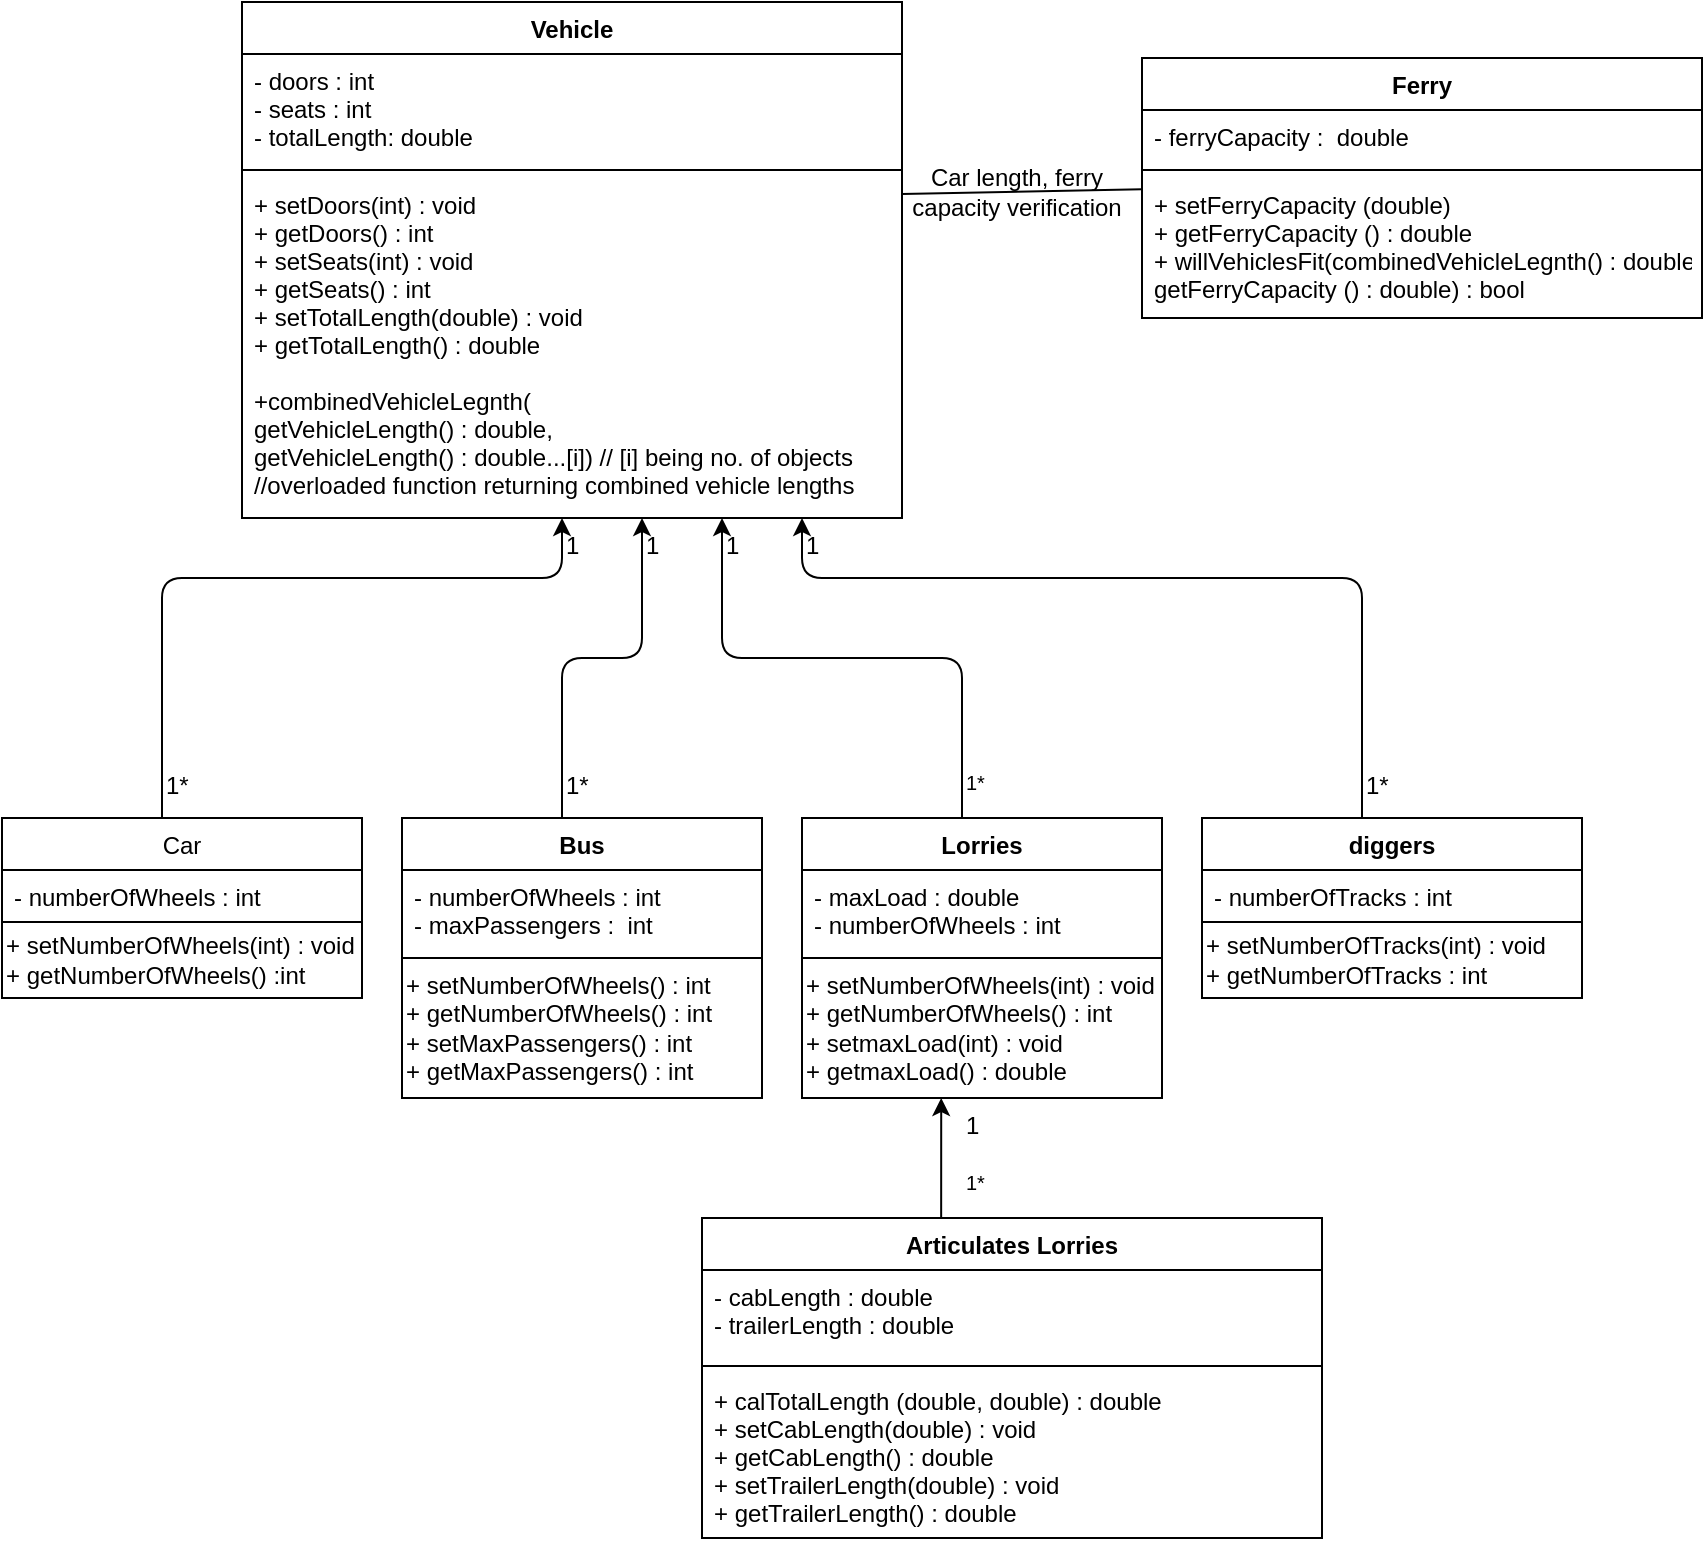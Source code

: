 <mxfile version="12.7.4" type="github">
  <diagram id="SVsXcqqRXmWgpmADdaAt" name="Page-1">
    <mxGraphModel dx="1185" dy="662" grid="1" gridSize="10" guides="1" tooltips="1" connect="1" arrows="1" fold="1" page="1" pageScale="1" pageWidth="850" pageHeight="1100" math="0" shadow="0">
      <root>
        <mxCell id="0" />
        <mxCell id="1" parent="0" />
        <mxCell id="eGB27aKzizbsrl1qI4jq-1" value="Vehicle" style="swimlane;fontStyle=1;align=center;verticalAlign=top;childLayout=stackLayout;horizontal=1;startSize=26;horizontalStack=0;resizeParent=1;resizeParentMax=0;resizeLast=0;collapsible=1;marginBottom=0;" parent="1" vertex="1">
          <mxGeometry x="120" width="330" height="258" as="geometry">
            <mxRectangle x="40" y="40" width="70" height="26" as="alternateBounds" />
          </mxGeometry>
        </mxCell>
        <mxCell id="eGB27aKzizbsrl1qI4jq-2" value="- doors : int&#xa;- seats : int&#xa;- totalLength: double" style="text;strokeColor=none;fillColor=none;align=left;verticalAlign=top;spacingLeft=4;spacingRight=4;overflow=hidden;rotatable=0;points=[[0,0.5],[1,0.5]];portConstraint=eastwest;" parent="eGB27aKzizbsrl1qI4jq-1" vertex="1">
          <mxGeometry y="26" width="330" height="54" as="geometry" />
        </mxCell>
        <mxCell id="eGB27aKzizbsrl1qI4jq-3" value="" style="line;strokeWidth=1;fillColor=none;align=left;verticalAlign=middle;spacingTop=-1;spacingLeft=3;spacingRight=3;rotatable=0;labelPosition=right;points=[];portConstraint=eastwest;" parent="eGB27aKzizbsrl1qI4jq-1" vertex="1">
          <mxGeometry y="80" width="330" height="8" as="geometry" />
        </mxCell>
        <mxCell id="eGB27aKzizbsrl1qI4jq-4" value="+ setDoors(int) : void&#xa;+ getDoors() : int&#xa;+ setSeats(int) : void&#xa;+ getSeats() : int&#xa;+ setTotalLength(double) : void&#xa;+ getTotalLength() : double&#xa;&#xa;+combinedVehicleLegnth(&#xa;getVehicleLength() : double, &#xa;getVehicleLength() : double...[i]) // [i] being no. of objects&#xa;//overloaded function returning combined vehicle lengths&#xa; " style="text;strokeColor=none;fillColor=none;align=left;verticalAlign=top;spacingLeft=4;spacingRight=4;overflow=hidden;rotatable=0;points=[[0,0.5],[1,0.5]];portConstraint=eastwest;" parent="eGB27aKzizbsrl1qI4jq-1" vertex="1">
          <mxGeometry y="88" width="330" height="170" as="geometry" />
        </mxCell>
        <mxCell id="eGB27aKzizbsrl1qI4jq-37" value="Car" style="swimlane;fontStyle=0;childLayout=stackLayout;horizontal=1;startSize=26;fillColor=none;horizontalStack=0;resizeParent=1;resizeParentMax=0;resizeLast=0;collapsible=1;marginBottom=0;" parent="1" vertex="1">
          <mxGeometry y="408" width="180" height="52" as="geometry" />
        </mxCell>
        <mxCell id="eGB27aKzizbsrl1qI4jq-38" value="- numberOfWheels : int" style="text;strokeColor=none;fillColor=none;align=left;verticalAlign=top;spacingLeft=4;spacingRight=4;overflow=hidden;rotatable=0;points=[[0,0.5],[1,0.5]];portConstraint=eastwest;" parent="eGB27aKzizbsrl1qI4jq-37" vertex="1">
          <mxGeometry y="26" width="180" height="26" as="geometry" />
        </mxCell>
        <mxCell id="eGB27aKzizbsrl1qI4jq-54" value="Bus" style="swimlane;fontStyle=1;childLayout=stackLayout;horizontal=1;startSize=26;fillColor=none;horizontalStack=0;resizeParent=1;resizeParentMax=0;resizeLast=0;collapsible=1;marginBottom=0;" parent="1" vertex="1">
          <mxGeometry x="200" y="408" width="180" height="70" as="geometry" />
        </mxCell>
        <mxCell id="eGB27aKzizbsrl1qI4jq-56" value="- numberOfWheels : int&#xa;- maxPassengers :  int" style="text;strokeColor=none;fillColor=none;align=left;verticalAlign=top;spacingLeft=4;spacingRight=4;overflow=hidden;rotatable=0;points=[[0,0.5],[1,0.5]];portConstraint=eastwest;" parent="eGB27aKzizbsrl1qI4jq-54" vertex="1">
          <mxGeometry y="26" width="180" height="44" as="geometry" />
        </mxCell>
        <mxCell id="eGB27aKzizbsrl1qI4jq-93" value="" style="edgeStyle=orthogonalEdgeStyle;rounded=0;orthogonalLoop=1;jettySize=auto;html=1;" parent="1" edge="1" target="h7l_9XiIJxHhluTLEbR5-12">
          <mxGeometry relative="1" as="geometry">
            <mxPoint x="469.58" y="526" as="targetPoint" />
            <mxPoint x="469.58" y="608" as="sourcePoint" />
            <Array as="points">
              <mxPoint x="470" y="558" />
              <mxPoint x="470" y="558" />
            </Array>
          </mxGeometry>
        </mxCell>
        <mxCell id="eGB27aKzizbsrl1qI4jq-62" value="Lorries" style="swimlane;fontStyle=1;childLayout=stackLayout;horizontal=1;startSize=26;fillColor=none;horizontalStack=0;resizeParent=1;resizeParentMax=0;resizeLast=0;collapsible=1;marginBottom=0;" parent="1" vertex="1">
          <mxGeometry x="400" y="408" width="180" height="70" as="geometry" />
        </mxCell>
        <mxCell id="eGB27aKzizbsrl1qI4jq-63" value="- maxLoad : double&#xa;- numberOfWheels : int" style="text;strokeColor=none;fillColor=none;align=left;verticalAlign=top;spacingLeft=4;spacingRight=4;overflow=hidden;rotatable=0;points=[[0,0.5],[1,0.5]];portConstraint=eastwest;" parent="eGB27aKzizbsrl1qI4jq-62" vertex="1">
          <mxGeometry y="26" width="180" height="44" as="geometry" />
        </mxCell>
        <mxCell id="eGB27aKzizbsrl1qI4jq-65" value="diggers" style="swimlane;fontStyle=1;childLayout=stackLayout;horizontal=1;startSize=26;fillColor=none;horizontalStack=0;resizeParent=1;resizeParentMax=0;resizeLast=0;collapsible=1;marginBottom=0;" parent="1" vertex="1">
          <mxGeometry x="600" y="408" width="190" height="90" as="geometry" />
        </mxCell>
        <mxCell id="eGB27aKzizbsrl1qI4jq-66" value="- numberOfTracks : int" style="text;strokeColor=none;fillColor=none;align=left;verticalAlign=top;spacingLeft=4;spacingRight=4;overflow=hidden;rotatable=0;points=[[0,0.5],[1,0.5]];portConstraint=eastwest;" parent="eGB27aKzizbsrl1qI4jq-65" vertex="1">
          <mxGeometry y="26" width="190" height="26" as="geometry" />
        </mxCell>
        <mxCell id="h7l_9XiIJxHhluTLEbR5-13" value="&lt;span&gt;+ setNumberOfTracks(int) : void&lt;br&gt;&lt;/span&gt;+ getNumberOfTracks : int&lt;span&gt;&lt;br&gt;&lt;/span&gt;" style="html=1;align=left;" parent="eGB27aKzizbsrl1qI4jq-65" vertex="1">
          <mxGeometry y="52" width="190" height="38" as="geometry" />
        </mxCell>
        <mxCell id="eGB27aKzizbsrl1qI4jq-78" value="Articulates Lorries" style="swimlane;fontStyle=1;align=center;verticalAlign=top;childLayout=stackLayout;horizontal=1;startSize=26;horizontalStack=0;resizeParent=1;resizeParentMax=0;resizeLast=0;collapsible=1;marginBottom=0;" parent="1" vertex="1">
          <mxGeometry x="350" y="608" width="310" height="160" as="geometry" />
        </mxCell>
        <mxCell id="eGB27aKzizbsrl1qI4jq-89" value="- cabLength : double&#xa;- trailerLength : double" style="text;strokeColor=none;fillColor=none;align=left;verticalAlign=top;spacingLeft=4;spacingRight=4;overflow=hidden;rotatable=0;points=[[0,0.5],[1,0.5]];portConstraint=eastwest;" parent="eGB27aKzizbsrl1qI4jq-78" vertex="1">
          <mxGeometry y="26" width="310" height="44" as="geometry" />
        </mxCell>
        <mxCell id="eGB27aKzizbsrl1qI4jq-80" value="" style="line;strokeWidth=1;fillColor=none;align=left;verticalAlign=middle;spacingTop=-1;spacingLeft=3;spacingRight=3;rotatable=0;labelPosition=right;points=[];portConstraint=eastwest;" parent="eGB27aKzizbsrl1qI4jq-78" vertex="1">
          <mxGeometry y="70" width="310" height="8" as="geometry" />
        </mxCell>
        <mxCell id="eGB27aKzizbsrl1qI4jq-81" value="+ calTotalLength (double, double) : double&#xa;+ setCabLength(double) : void&#xa;+ getCabLength() : double&#xa;+ setTrailerLength(double) : void&#xa;+ getTrailerLength() : double&#xa;&#xa;" style="text;strokeColor=none;fillColor=none;align=left;verticalAlign=top;spacingLeft=4;spacingRight=4;overflow=hidden;rotatable=0;points=[[0,0.5],[1,0.5]];portConstraint=eastwest;" parent="eGB27aKzizbsrl1qI4jq-78" vertex="1">
          <mxGeometry y="78" width="310" height="82" as="geometry" />
        </mxCell>
        <mxCell id="eGB27aKzizbsrl1qI4jq-98" value="1*" style="resizable=0;html=1;align=left;verticalAlign=bottom;labelBackgroundColor=#ffffff;fontSize=10;" parent="1" connectable="0" vertex="1">
          <mxGeometry x="360.0" y="408.0" as="geometry">
            <mxPoint x="120" y="190" as="offset" />
          </mxGeometry>
        </mxCell>
        <mxCell id="KoYKsDYkbrUS3oFuBi2r-4" value="" style="endArrow=classic;html=1;entryX=0;entryY=0;entryDx=0;entryDy=0;" parent="1" target="KoYKsDYkbrUS3oFuBi2r-18" edge="1">
          <mxGeometry width="50" height="50" relative="1" as="geometry">
            <mxPoint x="480" y="408" as="sourcePoint" />
            <mxPoint x="420" y="348" as="targetPoint" />
            <Array as="points">
              <mxPoint x="480" y="328" />
              <mxPoint x="360" y="328" />
            </Array>
          </mxGeometry>
        </mxCell>
        <mxCell id="KoYKsDYkbrUS3oFuBi2r-5" value="1*" style="resizable=0;html=1;align=left;verticalAlign=bottom;labelBackgroundColor=#ffffff;fontSize=10;" parent="1" connectable="0" vertex="1">
          <mxGeometry x="520" y="208" as="geometry">
            <mxPoint x="-40" y="190" as="offset" />
          </mxGeometry>
        </mxCell>
        <mxCell id="KoYKsDYkbrUS3oFuBi2r-9" value="" style="endArrow=classic;html=1;entryX=1;entryY=0;entryDx=0;entryDy=0;exitX=0;exitY=1;exitDx=0;exitDy=0;" parent="1" source="KoYKsDYkbrUS3oFuBi2r-13" target="KoYKsDYkbrUS3oFuBi2r-16" edge="1">
          <mxGeometry width="50" height="50" relative="1" as="geometry">
            <mxPoint x="240" y="328" as="sourcePoint" />
            <mxPoint x="420" y="348" as="targetPoint" />
            <Array as="points">
              <mxPoint x="280" y="328" />
              <mxPoint x="320" y="328" />
            </Array>
          </mxGeometry>
        </mxCell>
        <mxCell id="KoYKsDYkbrUS3oFuBi2r-10" value="" style="endArrow=classic;html=1;exitX=0;exitY=1;exitDx=0;exitDy=0;entryX=0;entryY=0;entryDx=0;entryDy=0;" parent="1" source="KoYKsDYkbrUS3oFuBi2r-14" target="KoYKsDYkbrUS3oFuBi2r-16" edge="1">
          <mxGeometry width="50" height="50" relative="1" as="geometry">
            <mxPoint x="80" y="398" as="sourcePoint" />
            <mxPoint x="277" y="228" as="targetPoint" />
            <Array as="points">
              <mxPoint x="80" y="288" />
              <mxPoint x="280" y="288" />
            </Array>
          </mxGeometry>
        </mxCell>
        <mxCell id="KoYKsDYkbrUS3oFuBi2r-11" value="" style="endArrow=classic;html=1;exitX=0;exitY=1;exitDx=0;exitDy=0;entryX=0;entryY=0;entryDx=0;entryDy=0;" parent="1" source="KoYKsDYkbrUS3oFuBi2r-12" target="KoYKsDYkbrUS3oFuBi2r-19" edge="1">
          <mxGeometry width="50" height="50" relative="1" as="geometry">
            <mxPoint x="370" y="398" as="sourcePoint" />
            <mxPoint x="400" y="268" as="targetPoint" />
            <Array as="points">
              <mxPoint x="680" y="288" />
              <mxPoint x="400" y="288" />
            </Array>
          </mxGeometry>
        </mxCell>
        <mxCell id="KoYKsDYkbrUS3oFuBi2r-12" value="1*" style="text;html=1;" parent="1" vertex="1">
          <mxGeometry x="680" y="378" width="40" height="30" as="geometry" />
        </mxCell>
        <mxCell id="KoYKsDYkbrUS3oFuBi2r-13" value="1*" style="text;html=1;" parent="1" vertex="1">
          <mxGeometry x="280" y="378" width="40" height="30" as="geometry" />
        </mxCell>
        <mxCell id="KoYKsDYkbrUS3oFuBi2r-14" value="1*" style="text;html=1;" parent="1" vertex="1">
          <mxGeometry x="80" y="378" width="40" height="30" as="geometry" />
        </mxCell>
        <mxCell id="KoYKsDYkbrUS3oFuBi2r-15" value="1" style="text;html=1;" parent="1" vertex="1">
          <mxGeometry x="320" y="258" width="40" height="30" as="geometry" />
        </mxCell>
        <mxCell id="KoYKsDYkbrUS3oFuBi2r-16" value="1" style="text;html=1;" parent="1" vertex="1">
          <mxGeometry x="280" y="258" width="40" height="30" as="geometry" />
        </mxCell>
        <mxCell id="KoYKsDYkbrUS3oFuBi2r-18" value="1" style="text;html=1;" parent="1" vertex="1">
          <mxGeometry x="360" y="258" width="40" height="30" as="geometry" />
        </mxCell>
        <mxCell id="KoYKsDYkbrUS3oFuBi2r-19" value="1" style="text;html=1;" parent="1" vertex="1">
          <mxGeometry x="400" y="258" width="40" height="30" as="geometry" />
        </mxCell>
        <mxCell id="KoYKsDYkbrUS3oFuBi2r-20" value="1" style="text;html=1;" parent="1" vertex="1">
          <mxGeometry x="480" y="548" width="40" height="30" as="geometry" />
        </mxCell>
        <mxCell id="h7l_9XiIJxHhluTLEbR5-3" value="Ferry" style="swimlane;fontStyle=1;align=center;verticalAlign=top;childLayout=stackLayout;horizontal=1;startSize=26;horizontalStack=0;resizeParent=1;resizeParentMax=0;resizeLast=0;collapsible=1;marginBottom=0;" parent="1" vertex="1">
          <mxGeometry x="570" y="28" width="280" height="130" as="geometry" />
        </mxCell>
        <mxCell id="h7l_9XiIJxHhluTLEbR5-4" value="- ferryCapacity :  double" style="text;strokeColor=none;fillColor=none;align=left;verticalAlign=top;spacingLeft=4;spacingRight=4;overflow=hidden;rotatable=0;points=[[0,0.5],[1,0.5]];portConstraint=eastwest;" parent="h7l_9XiIJxHhluTLEbR5-3" vertex="1">
          <mxGeometry y="26" width="280" height="26" as="geometry" />
        </mxCell>
        <mxCell id="h7l_9XiIJxHhluTLEbR5-5" value="" style="line;strokeWidth=1;fillColor=none;align=left;verticalAlign=middle;spacingTop=-1;spacingLeft=3;spacingRight=3;rotatable=0;labelPosition=right;points=[];portConstraint=eastwest;" parent="h7l_9XiIJxHhluTLEbR5-3" vertex="1">
          <mxGeometry y="52" width="280" height="8" as="geometry" />
        </mxCell>
        <mxCell id="h7l_9XiIJxHhluTLEbR5-6" value="+ setFerryCapacity (double)&#xa;+ getFerryCapacity () : double&#xa;+ willVehiclesFit(combinedVehicleLegnth() : double,&#xa;getFerryCapacity () : double) : bool" style="text;strokeColor=none;fillColor=none;align=left;verticalAlign=top;spacingLeft=4;spacingRight=4;overflow=hidden;rotatable=0;points=[[0,0.5],[1,0.5]];portConstraint=eastwest;" parent="h7l_9XiIJxHhluTLEbR5-3" vertex="1">
          <mxGeometry y="60" width="280" height="70" as="geometry" />
        </mxCell>
        <mxCell id="h7l_9XiIJxHhluTLEbR5-10" value="+ setNumberOfWheels(int) : void&lt;br&gt;+ getNumberOfWheels() :int" style="html=1;align=left;" parent="1" vertex="1">
          <mxGeometry y="460" width="180" height="38" as="geometry" />
        </mxCell>
        <mxCell id="h7l_9XiIJxHhluTLEbR5-11" value="+ setNumberOfWheels() : int&lt;br&gt;+ getNumberOfWheels() : int&lt;br&gt;+ setMaxPassengers() : int&lt;br&gt;+ getMaxPassengers() : int" style="html=1;align=left;" parent="1" vertex="1">
          <mxGeometry x="200" y="478" width="180" height="70" as="geometry" />
        </mxCell>
        <mxCell id="h7l_9XiIJxHhluTLEbR5-12" value="+ setNumberOfWheels(int) : void&lt;br&gt;+ getNumberOfWheels() : int&lt;br&gt;+ setmaxLoad(int) : void&lt;br&gt;+ getmaxLoad() : double" style="html=1;align=left;" parent="1" vertex="1">
          <mxGeometry x="400" y="478" width="180" height="70" as="geometry" />
        </mxCell>
        <mxCell id="_ED3iec6nIhWInpQGn9c-5" value="" style="endArrow=none;html=1;entryX=0;entryY=0.08;entryDx=0;entryDy=0;entryPerimeter=0;" edge="1" parent="1" target="h7l_9XiIJxHhluTLEbR5-6">
          <mxGeometry width="50" height="50" relative="1" as="geometry">
            <mxPoint x="450" y="96" as="sourcePoint" />
            <mxPoint x="515" y="83" as="targetPoint" />
          </mxGeometry>
        </mxCell>
        <mxCell id="_ED3iec6nIhWInpQGn9c-7" value="Car length, ferry capacity verification" style="rounded=0;whiteSpace=wrap;html=1;align=center;labelBackgroundColor=none;fillColor=none;strokeColor=none;" vertex="1" parent="1">
          <mxGeometry x="440" y="65" width="135" height="60" as="geometry" />
        </mxCell>
      </root>
    </mxGraphModel>
  </diagram>
</mxfile>
